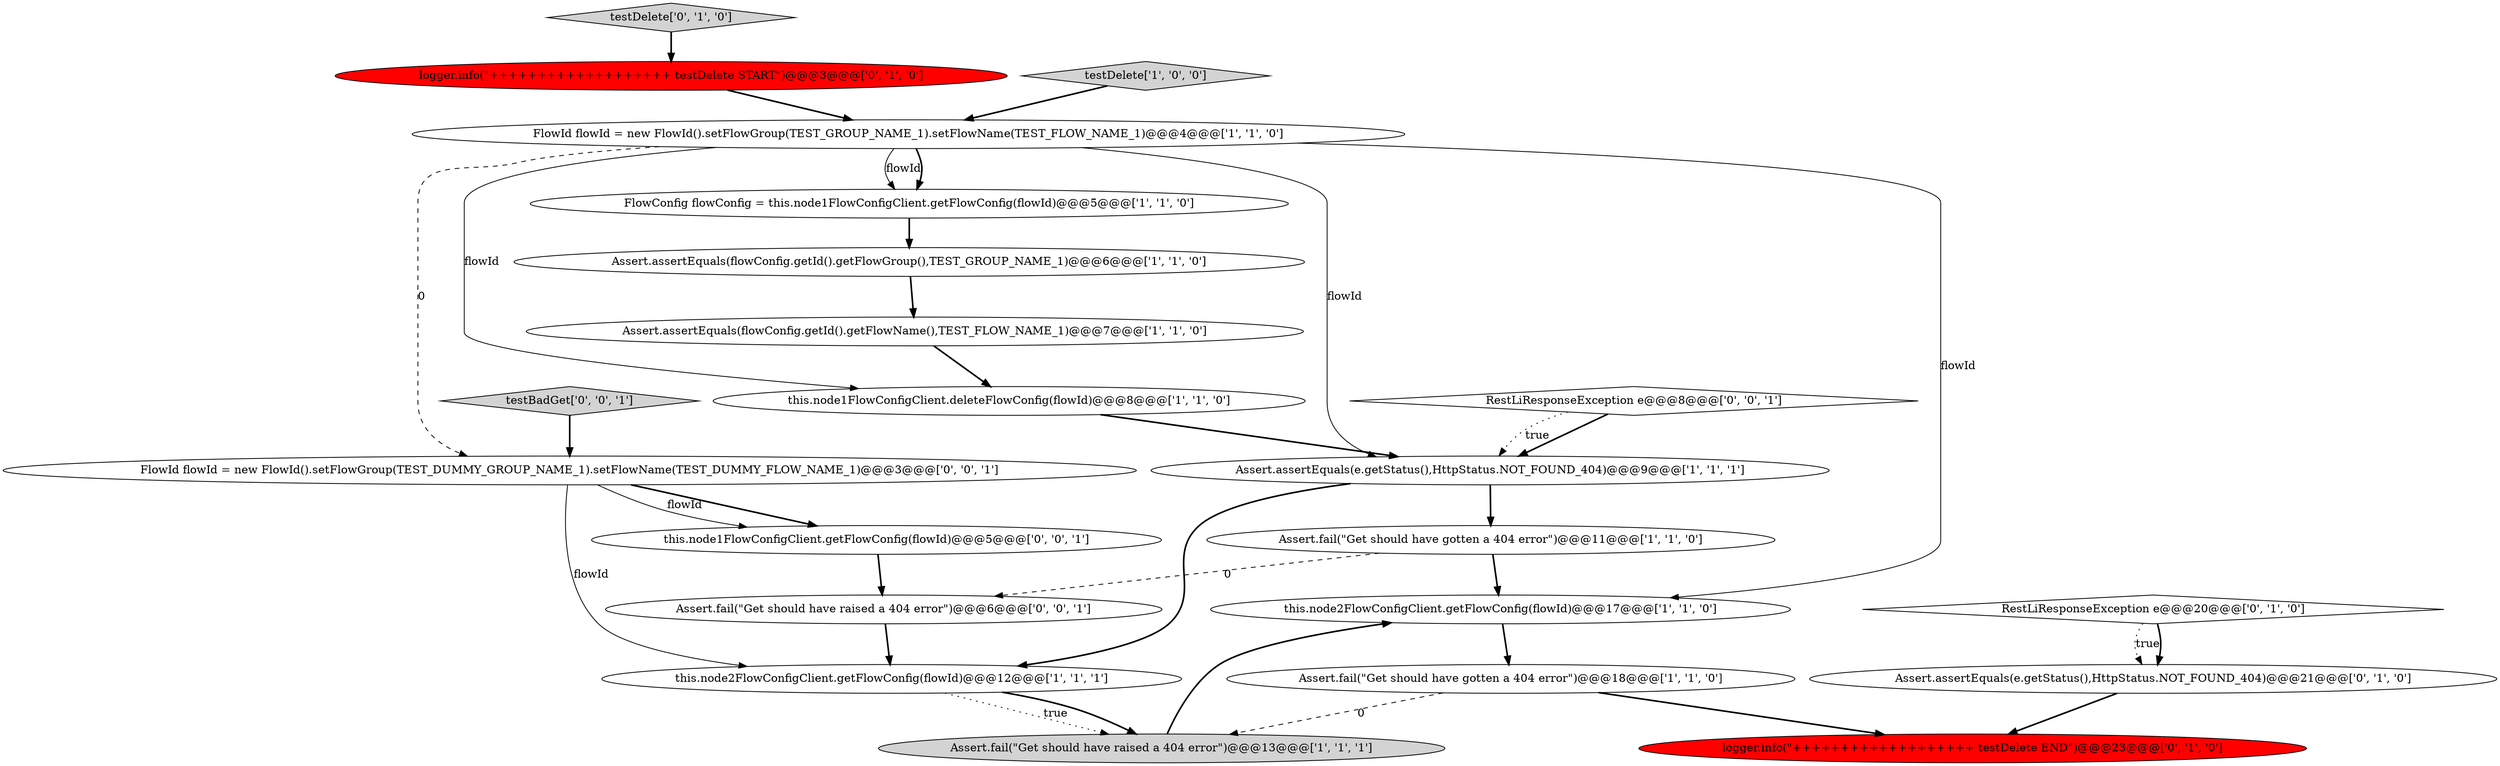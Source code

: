 digraph {
17 [style = filled, label = "RestLiResponseException e@@@8@@@['0', '0', '1']", fillcolor = white, shape = diamond image = "AAA0AAABBB3BBB"];
5 [style = filled, label = "FlowConfig flowConfig = this.node1FlowConfigClient.getFlowConfig(flowId)@@@5@@@['1', '1', '0']", fillcolor = white, shape = ellipse image = "AAA0AAABBB1BBB"];
7 [style = filled, label = "Assert.fail(\"Get should have gotten a 404 error\")@@@11@@@['1', '1', '0']", fillcolor = white, shape = ellipse image = "AAA0AAABBB1BBB"];
18 [style = filled, label = "this.node1FlowConfigClient.getFlowConfig(flowId)@@@5@@@['0', '0', '1']", fillcolor = white, shape = ellipse image = "AAA0AAABBB3BBB"];
0 [style = filled, label = "this.node1FlowConfigClient.deleteFlowConfig(flowId)@@@8@@@['1', '1', '0']", fillcolor = white, shape = ellipse image = "AAA0AAABBB1BBB"];
10 [style = filled, label = "this.node2FlowConfigClient.getFlowConfig(flowId)@@@12@@@['1', '1', '1']", fillcolor = white, shape = ellipse image = "AAA0AAABBB1BBB"];
8 [style = filled, label = "Assert.assertEquals(e.getStatus(),HttpStatus.NOT_FOUND_404)@@@9@@@['1', '1', '1']", fillcolor = white, shape = ellipse image = "AAA0AAABBB1BBB"];
3 [style = filled, label = "Assert.fail(\"Get should have raised a 404 error\")@@@13@@@['1', '1', '1']", fillcolor = lightgray, shape = ellipse image = "AAA0AAABBB1BBB"];
20 [style = filled, label = "FlowId flowId = new FlowId().setFlowGroup(TEST_DUMMY_GROUP_NAME_1).setFlowName(TEST_DUMMY_FLOW_NAME_1)@@@3@@@['0', '0', '1']", fillcolor = white, shape = ellipse image = "AAA0AAABBB3BBB"];
11 [style = filled, label = "this.node2FlowConfigClient.getFlowConfig(flowId)@@@17@@@['1', '1', '0']", fillcolor = white, shape = ellipse image = "AAA0AAABBB1BBB"];
9 [style = filled, label = "FlowId flowId = new FlowId().setFlowGroup(TEST_GROUP_NAME_1).setFlowName(TEST_FLOW_NAME_1)@@@4@@@['1', '1', '0']", fillcolor = white, shape = ellipse image = "AAA0AAABBB1BBB"];
13 [style = filled, label = "logger.info(\"+++++++++++++++++++ testDelete END\")@@@23@@@['0', '1', '0']", fillcolor = red, shape = ellipse image = "AAA1AAABBB2BBB"];
4 [style = filled, label = "Assert.fail(\"Get should have gotten a 404 error\")@@@18@@@['1', '1', '0']", fillcolor = white, shape = ellipse image = "AAA0AAABBB1BBB"];
14 [style = filled, label = "logger.info(\"+++++++++++++++++++ testDelete START\")@@@3@@@['0', '1', '0']", fillcolor = red, shape = ellipse image = "AAA1AAABBB2BBB"];
21 [style = filled, label = "testBadGet['0', '0', '1']", fillcolor = lightgray, shape = diamond image = "AAA0AAABBB3BBB"];
1 [style = filled, label = "Assert.assertEquals(flowConfig.getId().getFlowGroup(),TEST_GROUP_NAME_1)@@@6@@@['1', '1', '0']", fillcolor = white, shape = ellipse image = "AAA0AAABBB1BBB"];
19 [style = filled, label = "Assert.fail(\"Get should have raised a 404 error\")@@@6@@@['0', '0', '1']", fillcolor = white, shape = ellipse image = "AAA0AAABBB3BBB"];
15 [style = filled, label = "RestLiResponseException e@@@20@@@['0', '1', '0']", fillcolor = white, shape = diamond image = "AAA0AAABBB2BBB"];
12 [style = filled, label = "testDelete['0', '1', '0']", fillcolor = lightgray, shape = diamond image = "AAA0AAABBB2BBB"];
2 [style = filled, label = "testDelete['1', '0', '0']", fillcolor = lightgray, shape = diamond image = "AAA0AAABBB1BBB"];
6 [style = filled, label = "Assert.assertEquals(flowConfig.getId().getFlowName(),TEST_FLOW_NAME_1)@@@7@@@['1', '1', '0']", fillcolor = white, shape = ellipse image = "AAA0AAABBB1BBB"];
16 [style = filled, label = "Assert.assertEquals(e.getStatus(),HttpStatus.NOT_FOUND_404)@@@21@@@['0', '1', '0']", fillcolor = white, shape = ellipse image = "AAA0AAABBB2BBB"];
9->20 [style = dashed, label="0"];
17->8 [style = bold, label=""];
8->10 [style = bold, label=""];
16->13 [style = bold, label=""];
7->11 [style = bold, label=""];
9->5 [style = solid, label="flowId"];
11->4 [style = bold, label=""];
4->13 [style = bold, label=""];
3->11 [style = bold, label=""];
18->19 [style = bold, label=""];
10->3 [style = dotted, label="true"];
10->3 [style = bold, label=""];
19->10 [style = bold, label=""];
20->10 [style = solid, label="flowId"];
6->0 [style = bold, label=""];
2->9 [style = bold, label=""];
15->16 [style = dotted, label="true"];
15->16 [style = bold, label=""];
9->8 [style = solid, label="flowId"];
8->7 [style = bold, label=""];
20->18 [style = bold, label=""];
5->1 [style = bold, label=""];
17->8 [style = dotted, label="true"];
9->0 [style = solid, label="flowId"];
1->6 [style = bold, label=""];
21->20 [style = bold, label=""];
7->19 [style = dashed, label="0"];
20->18 [style = solid, label="flowId"];
9->11 [style = solid, label="flowId"];
0->8 [style = bold, label=""];
12->14 [style = bold, label=""];
4->3 [style = dashed, label="0"];
9->5 [style = bold, label=""];
14->9 [style = bold, label=""];
}
